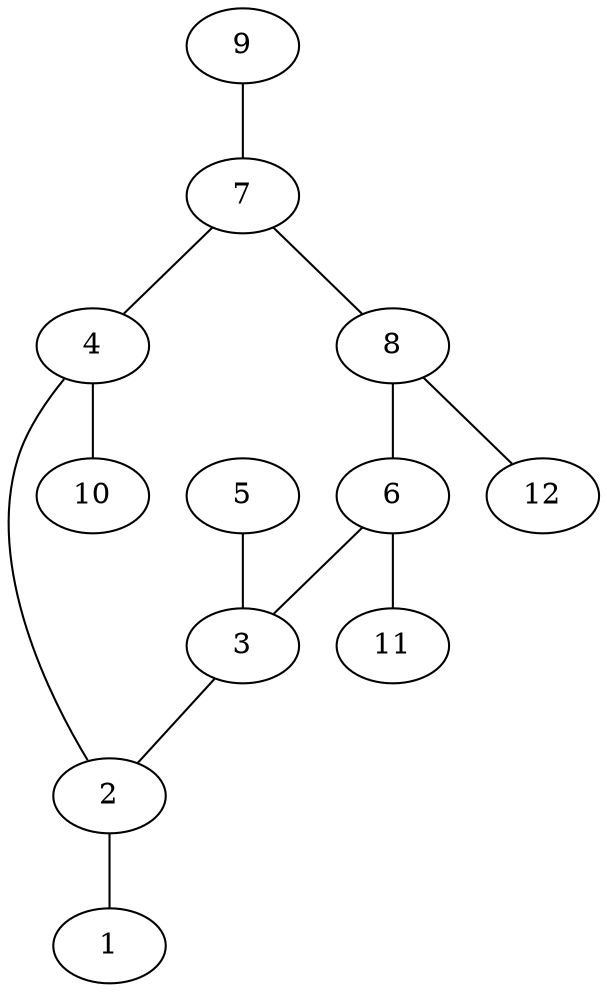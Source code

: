 graph molecule_1709 {
	1	 [chem=Cl];
	2	 [chem=C];
	2 -- 1	 [valence=1];
	3	 [chem=C];
	3 -- 2	 [valence=1];
	4	 [chem=C];
	4 -- 2	 [valence=2];
	10	 [chem=H];
	4 -- 10	 [valence=1];
	5	 [chem=O];
	5 -- 3	 [valence=2];
	6	 [chem=C];
	6 -- 3	 [valence=1];
	11	 [chem=H];
	6 -- 11	 [valence=1];
	7	 [chem=C];
	7 -- 4	 [valence=1];
	8	 [chem=C];
	7 -- 8	 [valence=1];
	8 -- 6	 [valence=2];
	12	 [chem=H];
	8 -- 12	 [valence=1];
	9	 [chem=O];
	9 -- 7	 [valence=2];
}
